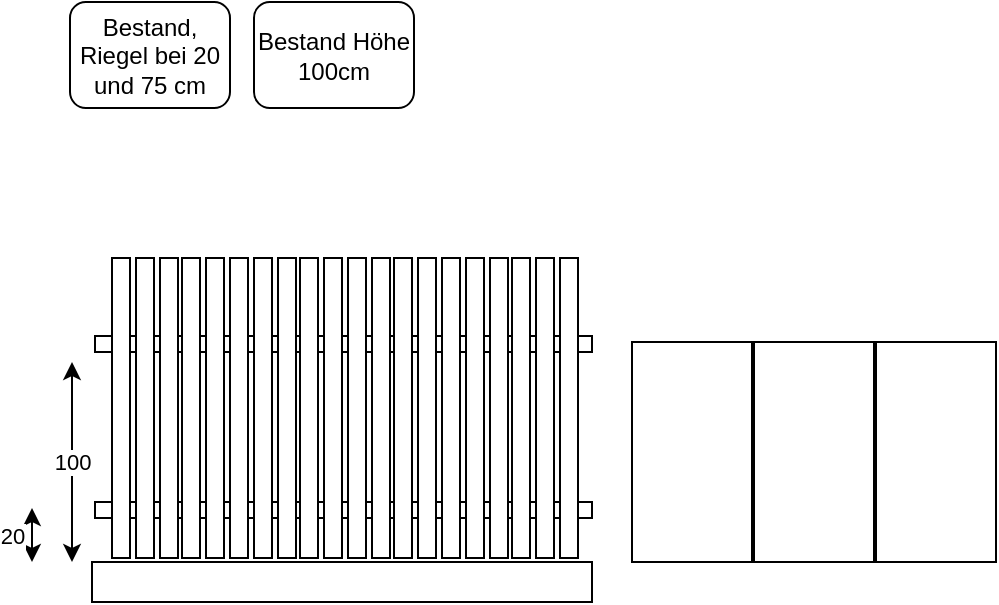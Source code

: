 <mxfile version="14.4.8" type="github">
  <diagram id="FGcx9E1Y4onoBXSFR6wq" name="Page-1">
    <mxGraphModel dx="976" dy="605" grid="1" gridSize="10" guides="1" tooltips="1" connect="1" arrows="1" fold="1" page="1" pageScale="0.5" pageWidth="1169" pageHeight="827" math="0" shadow="0">
      <root>
        <mxCell id="0" />
        <mxCell id="1" parent="0" />
        <mxCell id="zjI_xymQldbG3oin9Gea-23" value="" style="rounded=0;whiteSpace=wrap;html=1;" vertex="1" parent="1">
          <mxGeometry x="81.5" y="207" width="248.5" height="8" as="geometry" />
        </mxCell>
        <mxCell id="zjI_xymQldbG3oin9Gea-22" value="" style="rounded=0;whiteSpace=wrap;html=1;" vertex="1" parent="1">
          <mxGeometry x="81.5" y="290" width="248.5" height="8" as="geometry" />
        </mxCell>
        <mxCell id="zjI_xymQldbG3oin9Gea-1" value="" style="rounded=0;whiteSpace=wrap;html=1;" parent="1" vertex="1">
          <mxGeometry x="90" y="168" width="9" height="150" as="geometry" />
        </mxCell>
        <mxCell id="zjI_xymQldbG3oin9Gea-2" value="" style="rounded=0;whiteSpace=wrap;html=1;" vertex="1" parent="1">
          <mxGeometry x="125" y="168" width="9" height="150" as="geometry" />
        </mxCell>
        <mxCell id="zjI_xymQldbG3oin9Gea-3" value="" style="rounded=0;whiteSpace=wrap;html=1;" vertex="1" parent="1">
          <mxGeometry x="137" y="168" width="9" height="150" as="geometry" />
        </mxCell>
        <mxCell id="zjI_xymQldbG3oin9Gea-4" value="" style="rounded=0;whiteSpace=wrap;html=1;" vertex="1" parent="1">
          <mxGeometry x="149" y="168" width="9" height="150" as="geometry" />
        </mxCell>
        <mxCell id="zjI_xymQldbG3oin9Gea-5" value="" style="rounded=0;whiteSpace=wrap;html=1;" vertex="1" parent="1">
          <mxGeometry x="161" y="168" width="9" height="150" as="geometry" />
        </mxCell>
        <mxCell id="zjI_xymQldbG3oin9Gea-6" value="" style="rounded=0;whiteSpace=wrap;html=1;" vertex="1" parent="1">
          <mxGeometry x="173" y="168" width="9" height="150" as="geometry" />
        </mxCell>
        <mxCell id="zjI_xymQldbG3oin9Gea-7" value="" style="rounded=0;whiteSpace=wrap;html=1;" vertex="1" parent="1">
          <mxGeometry x="102" y="168" width="9" height="150" as="geometry" />
        </mxCell>
        <mxCell id="zjI_xymQldbG3oin9Gea-8" value="" style="rounded=0;whiteSpace=wrap;html=1;" vertex="1" parent="1">
          <mxGeometry x="114" y="168" width="9" height="150" as="geometry" />
        </mxCell>
        <mxCell id="zjI_xymQldbG3oin9Gea-9" value="" style="rounded=0;whiteSpace=wrap;html=1;" vertex="1" parent="1">
          <mxGeometry x="184" y="168" width="9" height="150" as="geometry" />
        </mxCell>
        <mxCell id="zjI_xymQldbG3oin9Gea-10" value="" style="rounded=0;whiteSpace=wrap;html=1;" vertex="1" parent="1">
          <mxGeometry x="220" y="168" width="9" height="150" as="geometry" />
        </mxCell>
        <mxCell id="zjI_xymQldbG3oin9Gea-11" value="" style="rounded=0;whiteSpace=wrap;html=1;" vertex="1" parent="1">
          <mxGeometry x="231" y="168" width="9" height="150" as="geometry" />
        </mxCell>
        <mxCell id="zjI_xymQldbG3oin9Gea-12" value="" style="rounded=0;whiteSpace=wrap;html=1;" vertex="1" parent="1">
          <mxGeometry x="243" y="168" width="9" height="150" as="geometry" />
        </mxCell>
        <mxCell id="zjI_xymQldbG3oin9Gea-13" value="" style="rounded=0;whiteSpace=wrap;html=1;" vertex="1" parent="1">
          <mxGeometry x="255" y="168" width="9" height="150" as="geometry" />
        </mxCell>
        <mxCell id="zjI_xymQldbG3oin9Gea-14" value="" style="rounded=0;whiteSpace=wrap;html=1;" vertex="1" parent="1">
          <mxGeometry x="267" y="168" width="9" height="150" as="geometry" />
        </mxCell>
        <mxCell id="zjI_xymQldbG3oin9Gea-15" value="" style="rounded=0;whiteSpace=wrap;html=1;" vertex="1" parent="1">
          <mxGeometry x="196" y="168" width="9" height="150" as="geometry" />
        </mxCell>
        <mxCell id="zjI_xymQldbG3oin9Gea-16" value="" style="rounded=0;whiteSpace=wrap;html=1;" vertex="1" parent="1">
          <mxGeometry x="208" y="168" width="9" height="150" as="geometry" />
        </mxCell>
        <mxCell id="zjI_xymQldbG3oin9Gea-17" value="" style="rounded=0;whiteSpace=wrap;html=1;" vertex="1" parent="1">
          <mxGeometry x="279" y="168" width="9" height="150" as="geometry" />
        </mxCell>
        <mxCell id="zjI_xymQldbG3oin9Gea-18" value="" style="rounded=0;whiteSpace=wrap;html=1;" vertex="1" parent="1">
          <mxGeometry x="290" y="168" width="9" height="150" as="geometry" />
        </mxCell>
        <mxCell id="zjI_xymQldbG3oin9Gea-19" value="" style="rounded=0;whiteSpace=wrap;html=1;" vertex="1" parent="1">
          <mxGeometry x="302" y="168" width="9" height="150" as="geometry" />
        </mxCell>
        <mxCell id="zjI_xymQldbG3oin9Gea-20" value="" style="rounded=0;whiteSpace=wrap;html=1;" vertex="1" parent="1">
          <mxGeometry x="314" y="168" width="9" height="150" as="geometry" />
        </mxCell>
        <mxCell id="zjI_xymQldbG3oin9Gea-21" value="" style="rounded=0;whiteSpace=wrap;html=1;" vertex="1" parent="1">
          <mxGeometry x="80" y="320" width="250" height="20" as="geometry" />
        </mxCell>
        <mxCell id="zjI_xymQldbG3oin9Gea-26" value="20" style="endArrow=classic;startArrow=classic;html=1;" edge="1" parent="1">
          <mxGeometry y="10" width="50" height="50" relative="1" as="geometry">
            <mxPoint x="50" y="320" as="sourcePoint" />
            <mxPoint x="50" y="293" as="targetPoint" />
            <mxPoint as="offset" />
          </mxGeometry>
        </mxCell>
        <mxCell id="zjI_xymQldbG3oin9Gea-28" value="100" style="endArrow=classic;startArrow=classic;html=1;" edge="1" parent="1">
          <mxGeometry width="50" height="50" relative="1" as="geometry">
            <mxPoint x="70" y="320" as="sourcePoint" />
            <mxPoint x="70" y="220" as="targetPoint" />
          </mxGeometry>
        </mxCell>
        <mxCell id="zjI_xymQldbG3oin9Gea-29" value="Bestand, Riegel bei 20 und 75 cm" style="rounded=1;whiteSpace=wrap;html=1;" vertex="1" parent="1">
          <mxGeometry x="69" y="40" width="80" height="53" as="geometry" />
        </mxCell>
        <mxCell id="zjI_xymQldbG3oin9Gea-30" value="Bestand Höhe&lt;br&gt;100cm" style="rounded=1;whiteSpace=wrap;html=1;" vertex="1" parent="1">
          <mxGeometry x="161" y="40" width="80" height="53" as="geometry" />
        </mxCell>
        <mxCell id="zjI_xymQldbG3oin9Gea-32" value="" style="rounded=0;whiteSpace=wrap;html=1;" vertex="1" parent="1">
          <mxGeometry x="350" y="210" width="60" height="110" as="geometry" />
        </mxCell>
        <mxCell id="zjI_xymQldbG3oin9Gea-33" value="" style="rounded=0;whiteSpace=wrap;html=1;" vertex="1" parent="1">
          <mxGeometry x="411" y="210" width="60" height="110" as="geometry" />
        </mxCell>
        <mxCell id="zjI_xymQldbG3oin9Gea-34" value="" style="rounded=0;whiteSpace=wrap;html=1;" vertex="1" parent="1">
          <mxGeometry x="472" y="210" width="60" height="110" as="geometry" />
        </mxCell>
      </root>
    </mxGraphModel>
  </diagram>
</mxfile>
